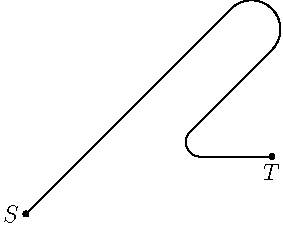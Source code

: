 size(5cm);

pair O=(0,0),A=(1,1),C1=(1.1,0.9);
pair B=(1.2,0.8),C=(0.8,0.4),C2=(0.85,0.35);
pair D=(0.85,0.35-sqrt(0.005)),T=(1.2,0.35-sqrt(0.005));
draw(O--A);
draw(arc(C1,sqrt(0.02),-45,135));
draw(B--C);
draw(arc(C2,sqrt(0.005),135,270));
draw(D--T);

dot(O);
dot(T);

label("$S$",O,W);
label("$T$",T,S);
